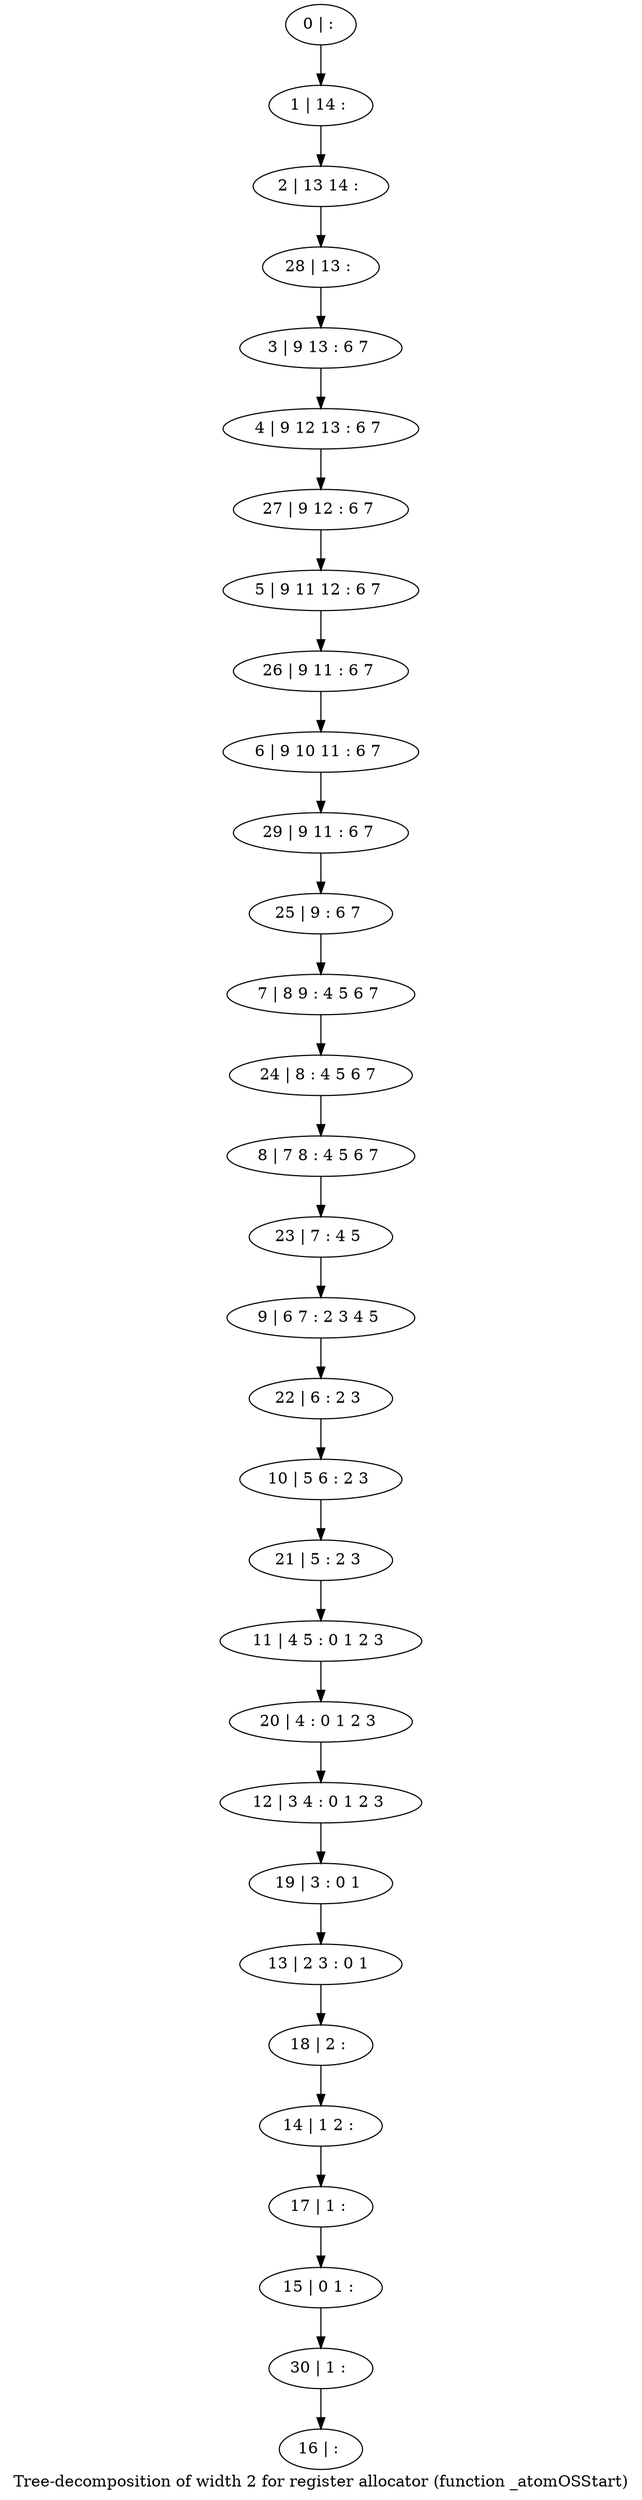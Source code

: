 digraph G {
graph [label="Tree-decomposition of width 2 for register allocator (function _atomOSStart)"]
0[label="0 | : "];
1[label="1 | 14 : "];
2[label="2 | 13 14 : "];
3[label="3 | 9 13 : 6 7 "];
4[label="4 | 9 12 13 : 6 7 "];
5[label="5 | 9 11 12 : 6 7 "];
6[label="6 | 9 10 11 : 6 7 "];
7[label="7 | 8 9 : 4 5 6 7 "];
8[label="8 | 7 8 : 4 5 6 7 "];
9[label="9 | 6 7 : 2 3 4 5 "];
10[label="10 | 5 6 : 2 3 "];
11[label="11 | 4 5 : 0 1 2 3 "];
12[label="12 | 3 4 : 0 1 2 3 "];
13[label="13 | 2 3 : 0 1 "];
14[label="14 | 1 2 : "];
15[label="15 | 0 1 : "];
16[label="16 | : "];
17[label="17 | 1 : "];
18[label="18 | 2 : "];
19[label="19 | 3 : 0 1 "];
20[label="20 | 4 : 0 1 2 3 "];
21[label="21 | 5 : 2 3 "];
22[label="22 | 6 : 2 3 "];
23[label="23 | 7 : 4 5 "];
24[label="24 | 8 : 4 5 6 7 "];
25[label="25 | 9 : 6 7 "];
26[label="26 | 9 11 : 6 7 "];
27[label="27 | 9 12 : 6 7 "];
28[label="28 | 13 : "];
29[label="29 | 9 11 : 6 7 "];
30[label="30 | 1 : "];
0->1 ;
1->2 ;
3->4 ;
17->15 ;
14->17 ;
18->14 ;
13->18 ;
19->13 ;
12->19 ;
20->12 ;
11->20 ;
21->11 ;
10->21 ;
22->10 ;
9->22 ;
23->9 ;
8->23 ;
24->8 ;
7->24 ;
25->7 ;
26->6 ;
5->26 ;
27->5 ;
4->27 ;
28->3 ;
2->28 ;
29->25 ;
6->29 ;
30->16 ;
15->30 ;
}
